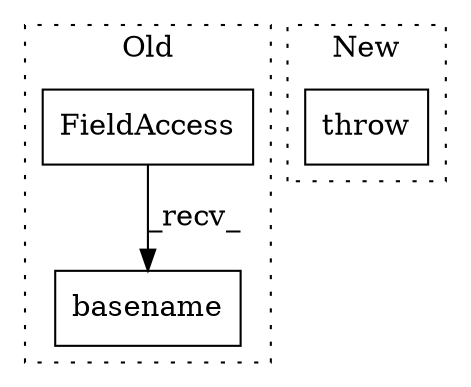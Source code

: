 digraph G {
subgraph cluster0 {
1 [label="basename" a="32" s="873,893" l="9,1" shape="box"];
3 [label="FieldAccess" a="22" s="865" l="7" shape="box"];
label = "Old";
style="dotted";
}
subgraph cluster1 {
2 [label="throw" a="53" s="795" l="6" shape="box"];
label = "New";
style="dotted";
}
3 -> 1 [label="_recv_"];
}